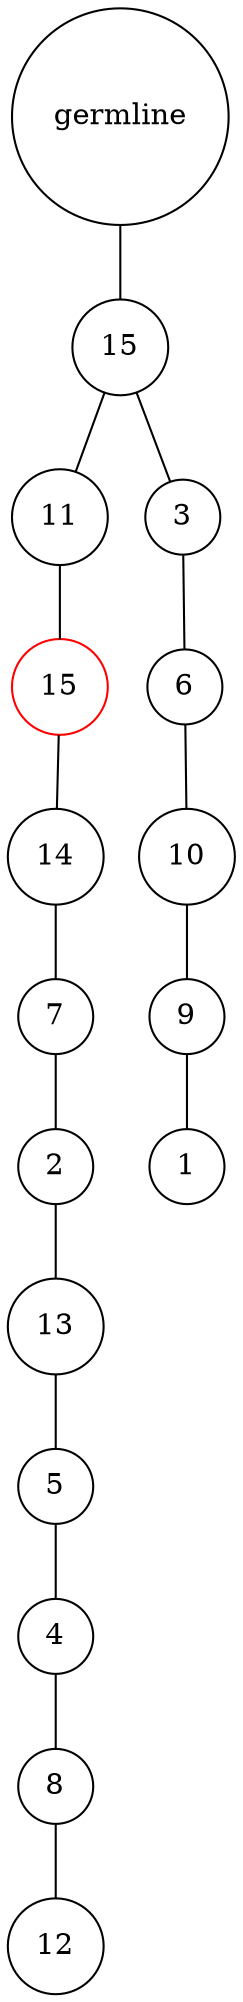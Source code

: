 graph {
	rankdir=UD;
	splines=line;
	node [shape=circle]
	"0x7fa6ce9272e0" [label="germline"];
	"0x7fa6ce927310" [label="15"];
	"0x7fa6ce9272e0" -- "0x7fa6ce927310" ;
	"0x7fa6ce927340" [label="11"];
	"0x7fa6ce927310" -- "0x7fa6ce927340" ;
	"0x7fa6ce927370" [label="15",color="red"];
	"0x7fa6ce927340" -- "0x7fa6ce927370" ;
	"0x7fa6ce9273a0" [label="14"];
	"0x7fa6ce927370" -- "0x7fa6ce9273a0" ;
	"0x7fa6ce9273d0" [label="7"];
	"0x7fa6ce9273a0" -- "0x7fa6ce9273d0" ;
	"0x7fa6ce927400" [label="2"];
	"0x7fa6ce9273d0" -- "0x7fa6ce927400" ;
	"0x7fa6ce927430" [label="13"];
	"0x7fa6ce927400" -- "0x7fa6ce927430" ;
	"0x7fa6ce927460" [label="5"];
	"0x7fa6ce927430" -- "0x7fa6ce927460" ;
	"0x7fa6ce927490" [label="4"];
	"0x7fa6ce927460" -- "0x7fa6ce927490" ;
	"0x7fa6ce9274c0" [label="8"];
	"0x7fa6ce927490" -- "0x7fa6ce9274c0" ;
	"0x7fa6ce9274f0" [label="12"];
	"0x7fa6ce9274c0" -- "0x7fa6ce9274f0" ;
	"0x7fa6ce927520" [label="3"];
	"0x7fa6ce927310" -- "0x7fa6ce927520" ;
	"0x7fa6ce927550" [label="6"];
	"0x7fa6ce927520" -- "0x7fa6ce927550" ;
	"0x7fa6ce927580" [label="10"];
	"0x7fa6ce927550" -- "0x7fa6ce927580" ;
	"0x7fa6ce9275b0" [label="9"];
	"0x7fa6ce927580" -- "0x7fa6ce9275b0" ;
	"0x7fa6ce9275e0" [label="1"];
	"0x7fa6ce9275b0" -- "0x7fa6ce9275e0" ;
}
